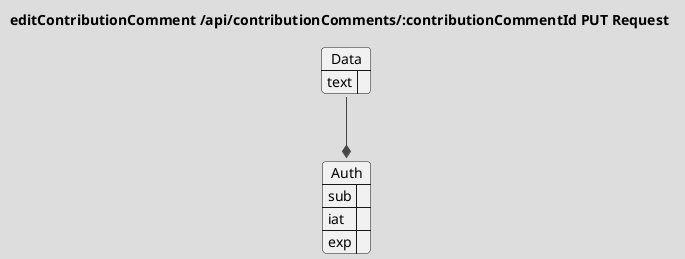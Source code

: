 @startuml editContributionComment-Request
!theme toy
skinparam linetype ortho
title "editContributionComment /api/contributionComments/:contributionCommentId PUT Request"

json Data {
    "text": ""
}

json Auth {
    "sub": "",
    "iat": "",
    "exp": ""
}

Data --* Auth
@enduml
@startuml editContributionComment-Response
!theme toy
title "editContributionComment /api/contributionComments/:contributionCommentId PUT Response"
@enduml
